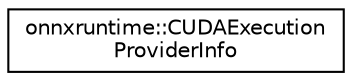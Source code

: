 digraph "Graphical Class Hierarchy"
{
  edge [fontname="Helvetica",fontsize="10",labelfontname="Helvetica",labelfontsize="10"];
  node [fontname="Helvetica",fontsize="10",shape=record];
  rankdir="LR";
  Node0 [label="onnxruntime::CUDAExecution\lProviderInfo",height=0.2,width=0.4,color="black", fillcolor="white", style="filled",URL="$structonnxruntime_1_1CUDAExecutionProviderInfo.html"];
}
